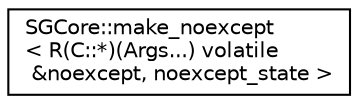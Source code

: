 digraph "Graphical Class Hierarchy"
{
 // LATEX_PDF_SIZE
  edge [fontname="Helvetica",fontsize="10",labelfontname="Helvetica",labelfontsize="10"];
  node [fontname="Helvetica",fontsize="10",shape=record];
  rankdir="LR";
  Node0 [label="SGCore::make_noexcept\l\< R(C::*)(Args...) volatile\l &noexcept, noexcept_state \>",height=0.2,width=0.4,color="black", fillcolor="white", style="filled",URL="$structSGCore_1_1make__noexcept_3_01R_07C_1_1_5_08_07Args_8_8_8_08_01volatile_01_6noexcept_00_01noexcept__state_01_4.html",tooltip=" "];
}
